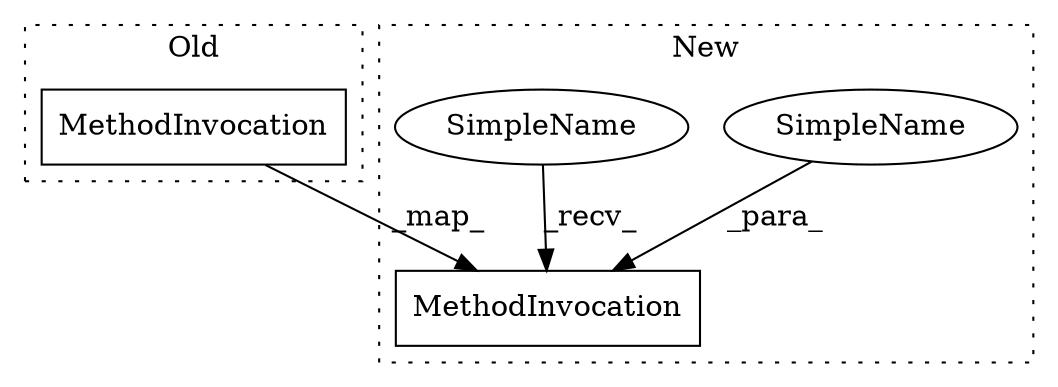 digraph G {
subgraph cluster0 {
2 [label="MethodInvocation" a="32" s="38885,38903" l="15,21" shape="box"];
label = "Old";
style="dotted";
}
subgraph cluster1 {
1 [label="MethodInvocation" a="32" s="39642,39671" l="15,21" shape="box"];
3 [label="SimpleName" a="42" s="39657" l="9" shape="ellipse"];
4 [label="SimpleName" a="42" s="39629" l="12" shape="ellipse"];
label = "New";
style="dotted";
}
2 -> 1 [label="_map_"];
3 -> 1 [label="_para_"];
4 -> 1 [label="_recv_"];
}